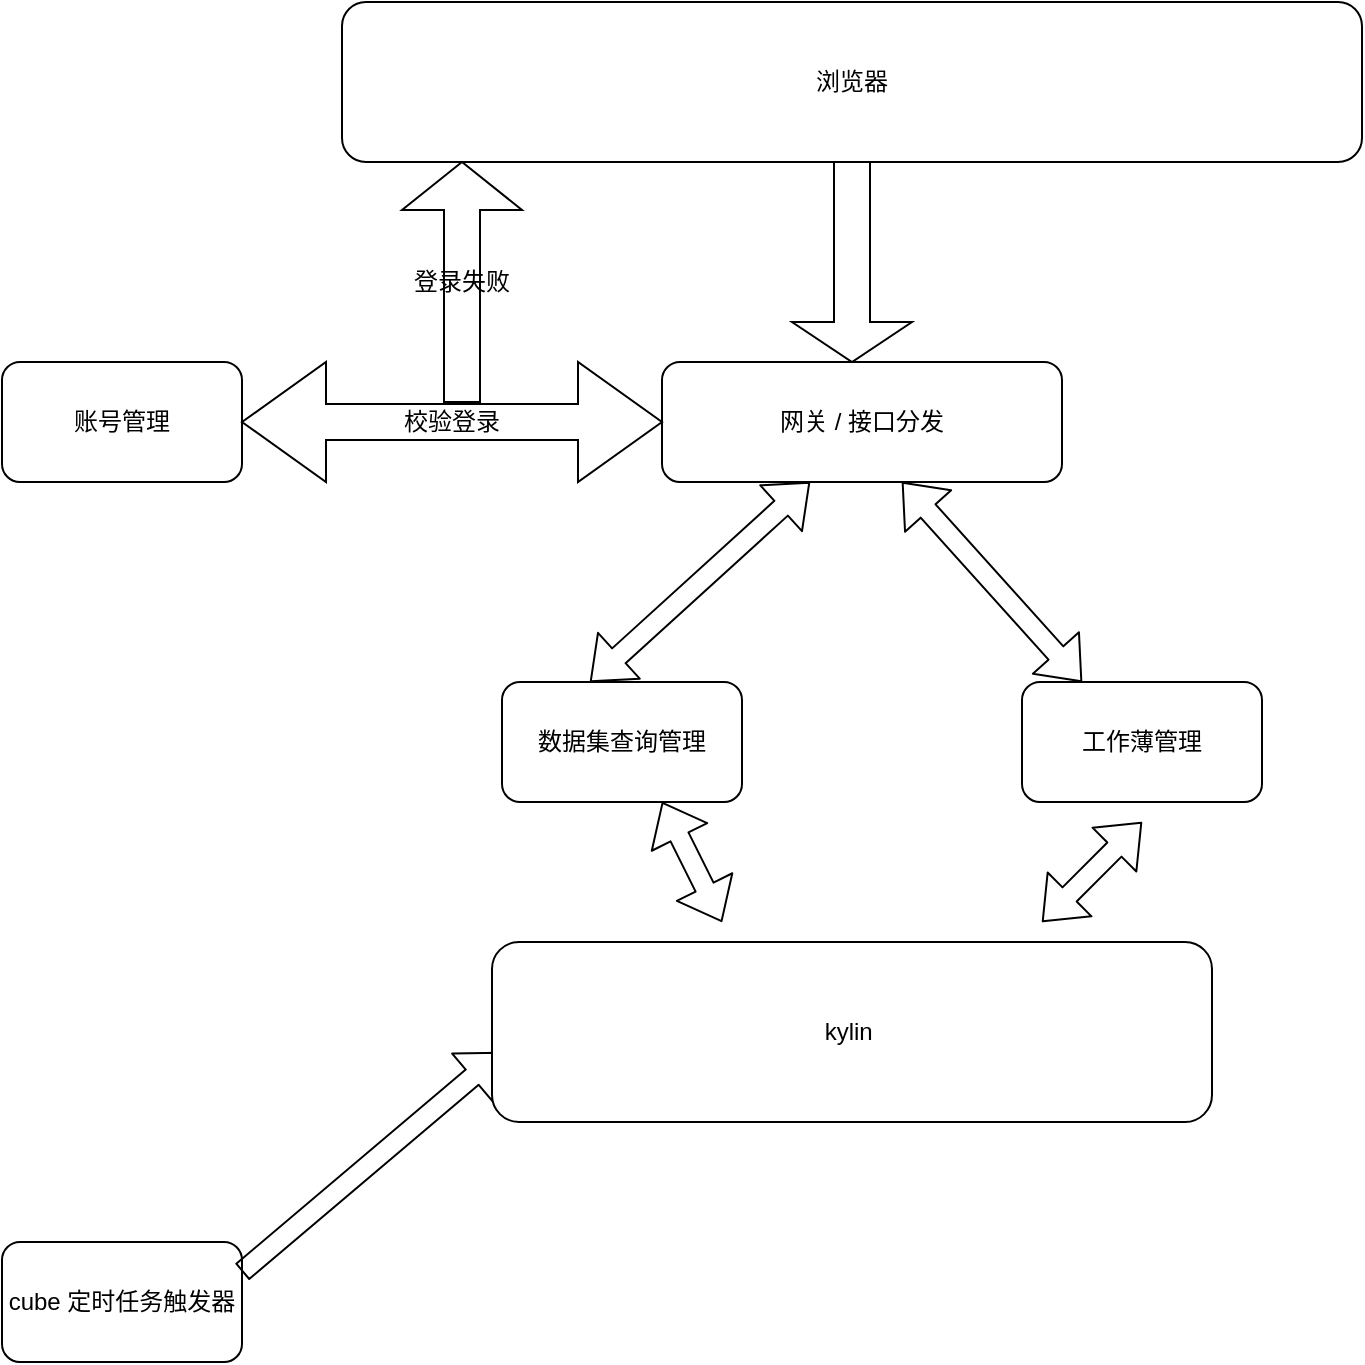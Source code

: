 <mxfile version="13.7.1" type="github"><diagram id="7htymyYnjj1iP1DrK9z5" name="Page-1"><mxGraphModel dx="1298" dy="731" grid="1" gridSize="10" guides="1" tooltips="1" connect="1" arrows="1" fold="1" page="1" pageScale="1" pageWidth="827" pageHeight="1169" math="0" shadow="0"><root><mxCell id="0"/><mxCell id="1" parent="0"/><mxCell id="Fr4Q-PNHz20rVL-bXEv0-1" value="浏览器" style="rounded=1;whiteSpace=wrap;html=1;" vertex="1" parent="1"><mxGeometry x="180" y="60" width="510" height="80" as="geometry"/></mxCell><mxCell id="Fr4Q-PNHz20rVL-bXEv0-4" value="账号管理" style="rounded=1;whiteSpace=wrap;html=1;" vertex="1" parent="1"><mxGeometry x="10" y="240" width="120" height="60" as="geometry"/></mxCell><mxCell id="Fr4Q-PNHz20rVL-bXEv0-17" value="网关 / 接口分发" style="rounded=1;whiteSpace=wrap;html=1;" vertex="1" parent="1"><mxGeometry x="340" y="240" width="200" height="60" as="geometry"/></mxCell><mxCell id="Fr4Q-PNHz20rVL-bXEv0-20" value="" style="shape=singleArrow;direction=south;whiteSpace=wrap;html=1;" vertex="1" parent="1"><mxGeometry x="405" y="140" width="60" height="100" as="geometry"/></mxCell><mxCell id="Fr4Q-PNHz20rVL-bXEv0-24" value="校验登录" style="shape=doubleArrow;whiteSpace=wrap;html=1;" vertex="1" parent="1"><mxGeometry x="130" y="240" width="210" height="60" as="geometry"/></mxCell><mxCell id="Fr4Q-PNHz20rVL-bXEv0-25" value="登录失败" style="shape=singleArrow;direction=north;whiteSpace=wrap;html=1;" vertex="1" parent="1"><mxGeometry x="210" y="140" width="60" height="120" as="geometry"/></mxCell><mxCell id="Fr4Q-PNHz20rVL-bXEv0-26" value="数据集查询管理" style="rounded=1;whiteSpace=wrap;html=1;" vertex="1" parent="1"><mxGeometry x="260" y="400" width="120" height="60" as="geometry"/></mxCell><mxCell id="Fr4Q-PNHz20rVL-bXEv0-27" value="工作薄管理" style="rounded=1;whiteSpace=wrap;html=1;" vertex="1" parent="1"><mxGeometry x="520" y="400" width="120" height="60" as="geometry"/></mxCell><mxCell id="Fr4Q-PNHz20rVL-bXEv0-28" value="cube 定时任务触发器" style="rounded=1;whiteSpace=wrap;html=1;" vertex="1" parent="1"><mxGeometry x="10" y="680" width="120" height="60" as="geometry"/></mxCell><mxCell id="Fr4Q-PNHz20rVL-bXEv0-29" value="" style="shape=flexArrow;endArrow=classic;startArrow=classic;html=1;" edge="1" parent="1"><mxGeometry width="50" height="50" relative="1" as="geometry"><mxPoint x="304" y="400" as="sourcePoint"/><mxPoint x="414" y="300" as="targetPoint"/></mxGeometry></mxCell><mxCell id="Fr4Q-PNHz20rVL-bXEv0-30" value="" style="shape=flexArrow;endArrow=classic;startArrow=classic;html=1;" edge="1" parent="1"><mxGeometry width="50" height="50" relative="1" as="geometry"><mxPoint x="460" y="300" as="sourcePoint"/><mxPoint x="550" y="400" as="targetPoint"/></mxGeometry></mxCell><mxCell id="Fr4Q-PNHz20rVL-bXEv0-32" value="" style="shape=flexArrow;endArrow=classic;html=1;" edge="1" parent="1"><mxGeometry width="50" height="50" relative="1" as="geometry"><mxPoint x="130" y="695" as="sourcePoint"/><mxPoint x="260" y="585" as="targetPoint"/></mxGeometry></mxCell><mxCell id="Fr4Q-PNHz20rVL-bXEv0-33" value="kylin&amp;nbsp;" style="rounded=1;whiteSpace=wrap;html=1;" vertex="1" parent="1"><mxGeometry x="255" y="530" width="360" height="90" as="geometry"/></mxCell><mxCell id="Fr4Q-PNHz20rVL-bXEv0-34" value="" style="shape=flexArrow;endArrow=classic;startArrow=classic;html=1;entryX=0.667;entryY=1;entryDx=0;entryDy=0;entryPerimeter=0;" edge="1" parent="1" target="Fr4Q-PNHz20rVL-bXEv0-26"><mxGeometry width="50" height="50" relative="1" as="geometry"><mxPoint x="370" y="520" as="sourcePoint"/><mxPoint x="360" y="470" as="targetPoint"/></mxGeometry></mxCell><mxCell id="Fr4Q-PNHz20rVL-bXEv0-35" value="" style="shape=flexArrow;endArrow=classic;startArrow=classic;html=1;" edge="1" parent="1"><mxGeometry width="50" height="50" relative="1" as="geometry"><mxPoint x="530" y="520" as="sourcePoint"/><mxPoint x="580" y="470" as="targetPoint"/></mxGeometry></mxCell></root></mxGraphModel></diagram></mxfile>